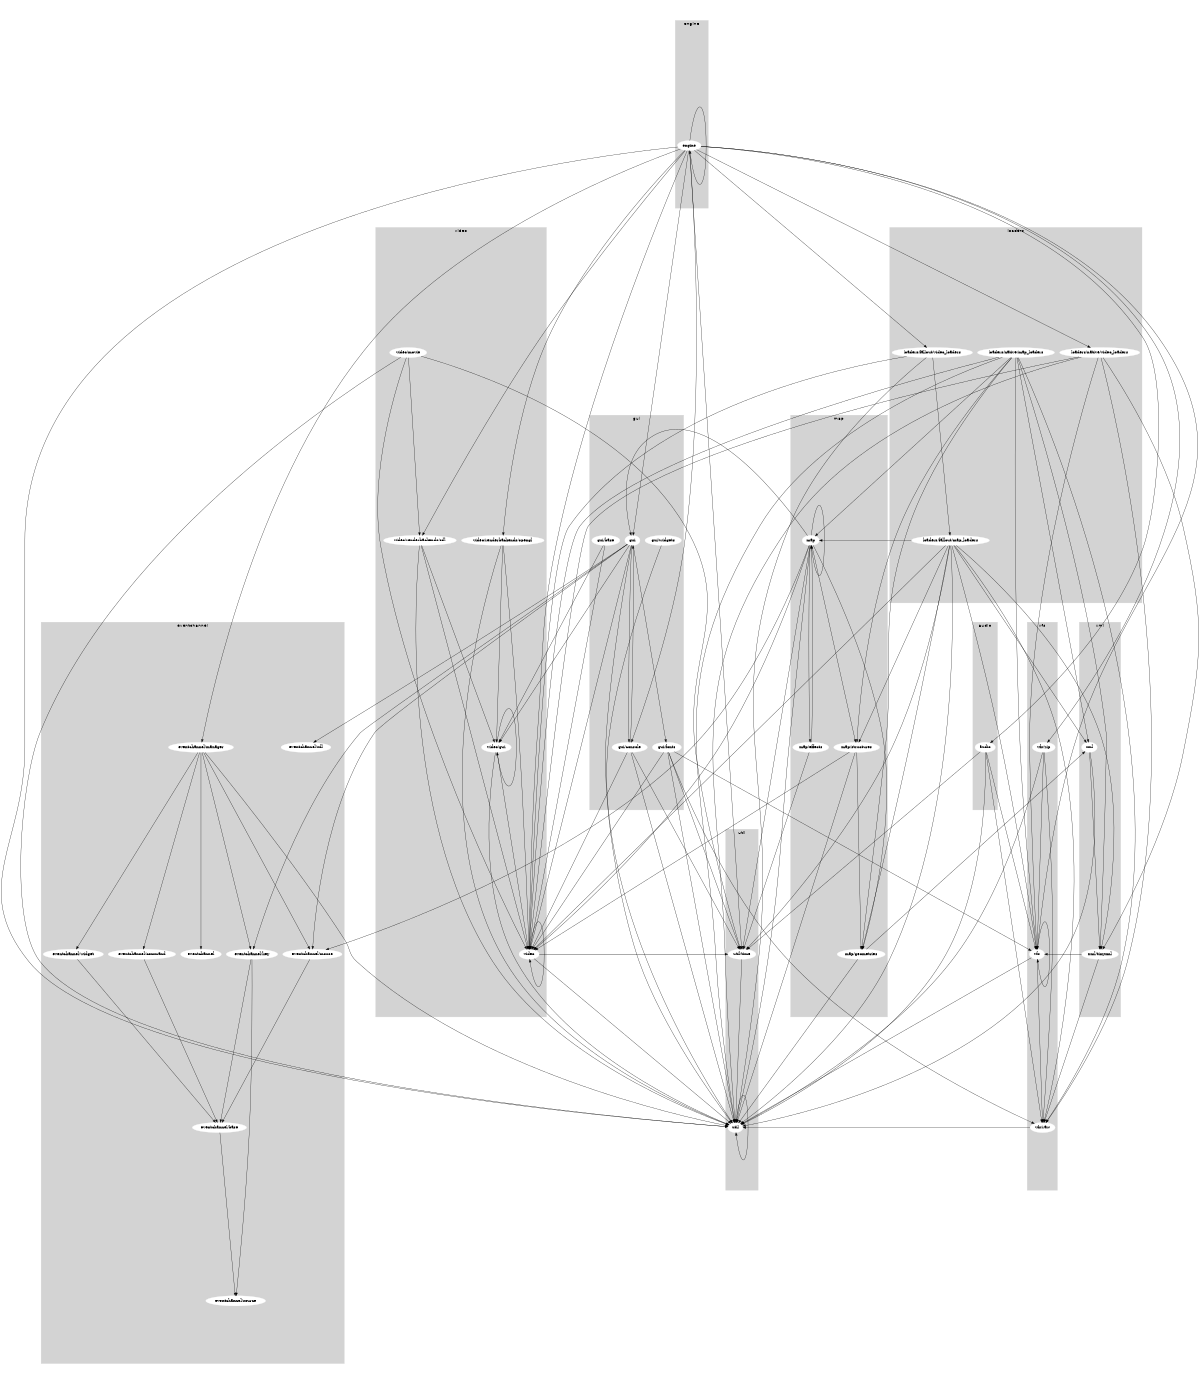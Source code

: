 digraph "source tree" {
    overlap=scale;
    size="8,10";
    ratio="fill";
    fontsize="16";
    fontname="Helvetica";
    clusterrank="local";
subgraph cluster_0 {
    style=filled;
    color=lightgrey;
    node [style=filled,color=white];
    "xml"; "xml/tinyxml"
    label = "xml";
}
subgraph cluster_1 {
    style=filled;
    color=lightgrey;
    node [style=filled,color=white];
    "map"; "map/structures"; "map/effects"; "map/geometries"
    label = "map";
}
subgraph cluster_2 {
    style=filled;
    color=lightgrey;
    node [style=filled,color=white];
    "gui/widgets"; "gui"; "gui/fonts"; "gui/console"; "gui/base"
    label = "gui";
}
subgraph cluster_3 {
    style=filled;
    color=lightgrey;
    node [style=filled,color=white];
    "engine"
    label = "engine";
}
subgraph cluster_4 {
    style=filled;
    color=lightgrey;
    node [style=filled,color=white];
    "eventchannel/base"; "eventchannel/command"; "eventchannel"; "eventchannel/mouse"; "eventchannel/key"; "eventchannel/source"; "eventchannel/widget"; "eventchannel/manager"; "eventchannel/sdl"
    label = "eventchannel";
}
subgraph cluster_5 {
    style=filled;
    color=lightgrey;
    node [style=filled,color=white];
    "loaders/fallout/map_loaders"; "loaders/native/map_loaders"; "loaders/native/video_loaders"; "loaders/fallout/video_loaders"
    label = "loaders";
}
subgraph cluster_6 {
    style=filled;
    color=lightgrey;
    node [style=filled,color=white];
    "util"; "util/time"
    label = "util";
}
subgraph cluster_7 {
    style=filled;
    color=lightgrey;
    node [style=filled,color=white];
    "video"; "video/movie"; "video/renderbackends/opengl"; "video/renderbackends/sdl"; "video/gui"
    label = "video";
}
subgraph cluster_8 {
    style=filled;
    color=lightgrey;
    node [style=filled,color=white];
    "audio"
    label = "audio";
}
subgraph cluster_9 {
    style=filled;
    color=lightgrey;
    node [style=filled,color=white];
    "vfs/zip"; "vfs"; "vfs/raw"
    label = "vfs";
}
    "eventchannel/command" -> "eventchannel/base"
    "eventchannel/mouse" -> "eventchannel/base"
    "vfs/zip" -> "util"
    "vfs/zip" -> "vfs"
    "vfs/zip" -> "vfs/raw"
    "eventchannel/key" -> "eventchannel/source"
    "eventchannel/key" -> "eventchannel/base"
    "video/renderbackends/opengl" -> "util"
    "video/renderbackends/opengl" -> "video/gui"
    "video/renderbackends/opengl" -> "video"
    "gui/widgets" -> "util"
    "map/geometries" -> "xml"
    "map/geometries" -> "util"
    "xml" -> "util"
    "xml" -> "xml/tinyxml"
    "loaders/fallout/video_loaders" -> "util"
    "loaders/fallout/video_loaders" -> "loaders/fallout/map_loaders"
    "loaders/fallout/video_loaders" -> "video"
    "xml/tinyxml" -> "vfs"
    "xml/tinyxml" -> "vfs/raw"
    "vfs/raw" -> "util"
    "util/time" -> "util"
    "loaders/native/video_loaders" -> "util"
    "loaders/native/video_loaders" -> "xml/tinyxml"
    "loaders/native/video_loaders" -> "video"
    "loaders/native/video_loaders" -> "vfs"
    "loaders/native/video_loaders" -> "vfs/raw"
    "engine" -> "engine"
    "engine" -> "vfs/zip"
    "engine" -> "audio"
    "engine" -> "loaders/fallout/video_loaders"
    "engine" -> "video/renderbackends/sdl"
    "engine" -> "video/renderbackends/opengl"
    "engine" -> "gui"
    "engine" -> "gui/console"
    "engine" -> "util"
    "engine" -> "video"
    "engine" -> "util/time"
    "engine" -> "loaders/native/video_loaders"
    "engine" -> "vfs"
    "engine" -> "eventchannel/manager"
    "map" -> "map"
    "map" -> "gui"
    "map" -> "map/structures"
    "map" -> "eventchannel/mouse"
    "map" -> "util"
    "map" -> "video"
    "map" -> "map/effects"
    "map" -> "util/time"
    "map" -> "map/geometries"
    "gui/fonts" -> "util"
    "gui/fonts" -> "video"
    "gui/fonts" -> "vfs"
    "gui/fonts" -> "util/time"
    "gui/fonts" -> "vfs/raw"
    "loaders/fallout/map_loaders" -> "xml"
    "loaders/fallout/map_loaders" -> "map"
    "loaders/fallout/map_loaders" -> "map/structures"
    "loaders/fallout/map_loaders" -> "util"
    "loaders/fallout/map_loaders" -> "xml/tinyxml"
    "loaders/fallout/map_loaders" -> "vfs/raw"
    "loaders/fallout/map_loaders" -> "util/time"
    "loaders/fallout/map_loaders" -> "video"
    "loaders/fallout/map_loaders" -> "vfs"
    "loaders/fallout/map_loaders" -> "map/geometries"
    "util" -> "util"
    "eventchannel/base" -> "eventchannel/source"
    "map/effects" -> "map"
    "map/effects" -> "util/time"
    "video/gui" -> "util"
    "video/gui" -> "video"
    "video/gui" -> "video/gui"
    "eventchannel/widget" -> "eventchannel/base"
    "audio" -> "util"
    "audio" -> "util/time"
    "audio" -> "vfs"
    "audio" -> "vfs/raw"
    "video/renderbackends/sdl" -> "util"
    "video/renderbackends/sdl" -> "video/gui"
    "video/renderbackends/sdl" -> "video"
    "gui" -> "gui/fonts"
    "gui" -> "video/gui"
    "gui" -> "gui/console"
    "gui" -> "eventchannel/mouse"
    "gui" -> "util"
    "gui" -> "eventchannel/key"
    "gui" -> "video"
    "gui" -> "eventchannel/sdl"
    "gui/base" -> "video"
    "gui/base" -> "video/gui"
    "gui/console" -> "util"
    "gui/console" -> "util/time"
    "gui/console" -> "gui"
    "gui/console" -> "video"
    "map/structures" -> "util"
    "map/structures" -> "video"
    "map/structures" -> "map/geometries"
    "loaders/native/map_loaders" -> "xml"
    "loaders/native/map_loaders" -> "map"
    "loaders/native/map_loaders" -> "map/structures"
    "loaders/native/map_loaders" -> "util"
    "loaders/native/map_loaders" -> "video"
    "loaders/native/map_loaders" -> "vfs/raw"
    "loaders/native/map_loaders" -> "xml/tinyxml"
    "loaders/native/map_loaders" -> "vfs"
    "loaders/native/map_loaders" -> "map/geometries"
    "video" -> "util"
    "video" -> "util/time"
    "video" -> "video"
    "video/movie" -> "util"
    "video/movie" -> "util/time"
    "video/movie" -> "video"
    "video/movie" -> "video/renderbackends/sdl"
    "vfs" -> "util"
    "vfs" -> "vfs"
    "vfs" -> "vfs/raw"
    "eventchannel/manager" -> "eventchannel/command"
    "eventchannel/manager" -> "eventchannel"
    "eventchannel/manager" -> "eventchannel/mouse"
    "eventchannel/manager" -> "util"
    "eventchannel/manager" -> "eventchannel/key"
    "eventchannel/manager" -> "eventchannel/widget"
}